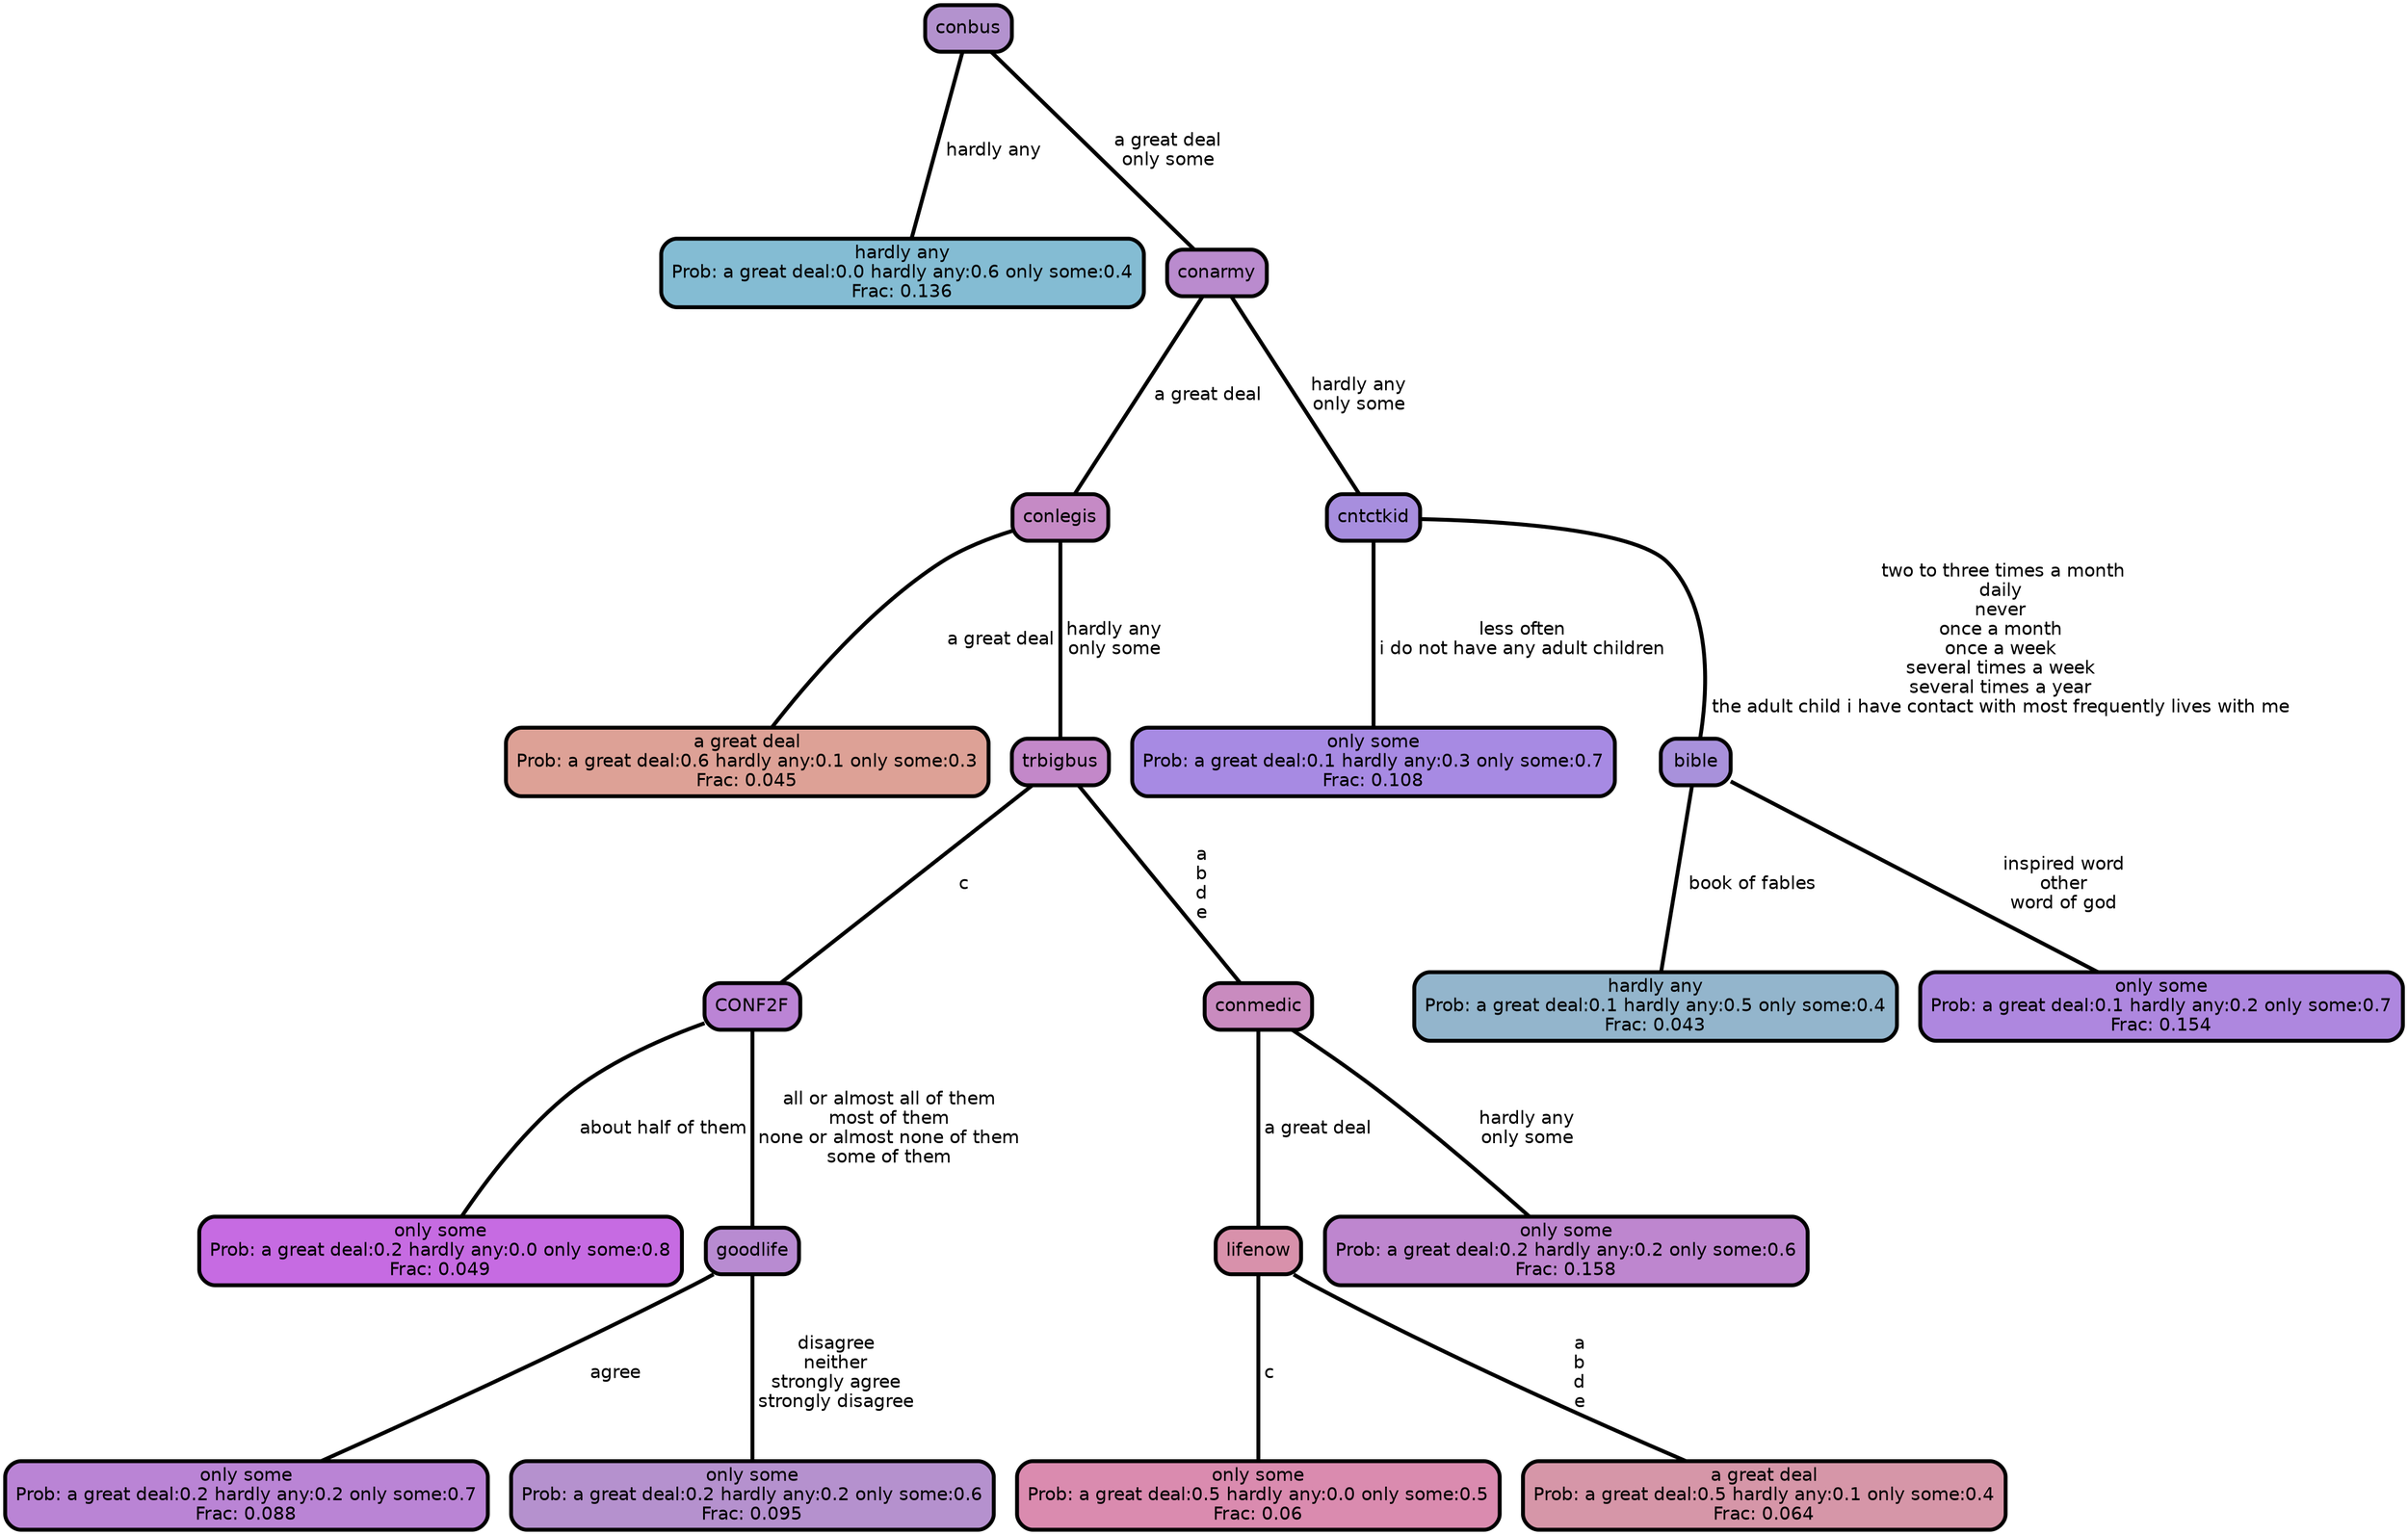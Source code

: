 graph Tree {
node [shape=box, style="filled, rounded",color="black",penwidth="3",fontcolor="black",                 fontname=helvetica] ;
graph [ranksep="0 equally", splines=straight,                 bgcolor=transparent, dpi=200] ;
edge [fontname=helvetica, color=black] ;
0 [label="hardly any
Prob: a great deal:0.0 hardly any:0.6 only some:0.4
Frac: 0.136", fillcolor="#84bcd3"] ;
1 [label="conbus", fillcolor="#b392ce"] ;
2 [label="a great deal
Prob: a great deal:0.6 hardly any:0.1 only some:0.3
Frac: 0.045", fillcolor="#dda196"] ;
3 [label="conlegis", fillcolor="#c58ac5"] ;
4 [label="only some
Prob: a great deal:0.2 hardly any:0.0 only some:0.8
Frac: 0.049", fillcolor="#c66be2"] ;
5 [label="CONF2F", fillcolor="#bb84d5"] ;
6 [label="only some
Prob: a great deal:0.2 hardly any:0.2 only some:0.7
Frac: 0.088", fillcolor="#ba84d5"] ;
7 [label="goodlife", fillcolor="#b88bd1"] ;
8 [label="only some
Prob: a great deal:0.2 hardly any:0.2 only some:0.6
Frac: 0.095", fillcolor="#b591ce"] ;
9 [label="trbigbus", fillcolor="#c388c9"] ;
10 [label="only some
Prob: a great deal:0.5 hardly any:0.0 only some:0.5
Frac: 0.06", fillcolor="#da8baf"] ;
11 [label="lifenow", fillcolor="#d891ab"] ;
12 [label="a great deal
Prob: a great deal:0.5 hardly any:0.1 only some:0.4
Frac: 0.064", fillcolor="#d696a8"] ;
13 [label="conmedic", fillcolor="#c98bbf"] ;
14 [label="only some
Prob: a great deal:0.2 hardly any:0.2 only some:0.6
Frac: 0.158", fillcolor="#be86cf"] ;
15 [label="conarmy", fillcolor="#ba8bce"] ;
16 [label="only some
Prob: a great deal:0.1 hardly any:0.3 only some:0.7
Frac: 0.108", fillcolor="#a78ae3"] ;
17 [label="cntctkid", fillcolor="#a78ede"] ;
18 [label="hardly any
Prob: a great deal:0.1 hardly any:0.5 only some:0.4
Frac: 0.043", fillcolor="#93b5cc"] ;
19 [label="bible", fillcolor="#a891db"] ;
20 [label="only some
Prob: a great deal:0.1 hardly any:0.2 only some:0.7
Frac: 0.154", fillcolor="#ae87df"] ;
1 -- 0 [label=" hardly any",penwidth=3] ;
1 -- 15 [label=" a great deal\n only some",penwidth=3] ;
3 -- 2 [label=" a great deal",penwidth=3] ;
3 -- 9 [label=" hardly any\n only some",penwidth=3] ;
5 -- 4 [label=" about half of them",penwidth=3] ;
5 -- 7 [label=" all or almost all of them\n most of them\n none or almost none of them\n some of them",penwidth=3] ;
7 -- 6 [label=" agree",penwidth=3] ;
7 -- 8 [label=" disagree\n neither\n strongly agree\n strongly disagree",penwidth=3] ;
9 -- 5 [label=" c",penwidth=3] ;
9 -- 13 [label=" a\n b\n d\n e",penwidth=3] ;
11 -- 10 [label=" c",penwidth=3] ;
11 -- 12 [label=" a\n b\n d\n e",penwidth=3] ;
13 -- 11 [label=" a great deal",penwidth=3] ;
13 -- 14 [label=" hardly any\n only some",penwidth=3] ;
15 -- 3 [label=" a great deal",penwidth=3] ;
15 -- 17 [label=" hardly any\n only some",penwidth=3] ;
17 -- 16 [label=" less often\n i do not have any adult children",penwidth=3] ;
17 -- 19 [label="  two to three times a month\n daily\n never\n once a month\n once a week\n several times a week\n several times a year\n the adult child i have contact with most frequently lives with me",penwidth=3] ;
19 -- 18 [label=" book of fables",penwidth=3] ;
19 -- 20 [label=" inspired word\n other\n word of god",penwidth=3] ;
{rank = same;}}